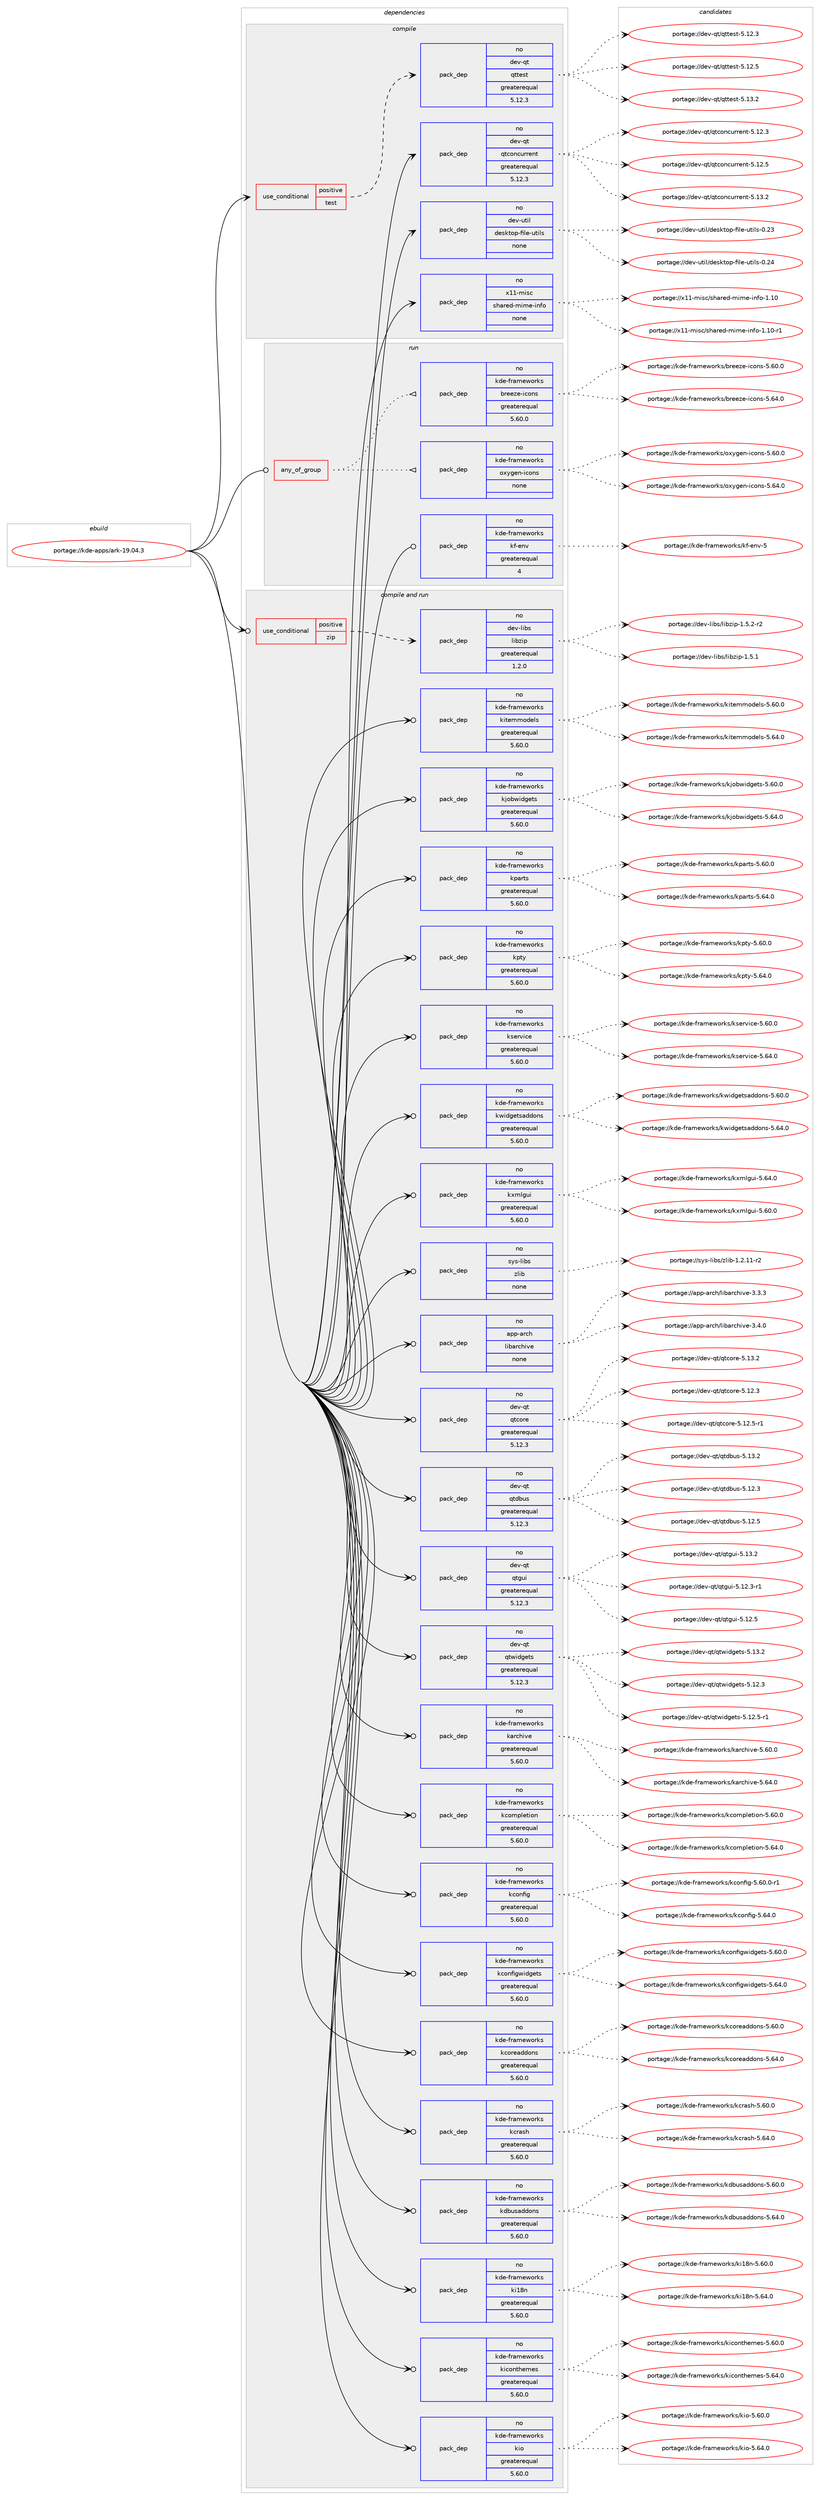 digraph prolog {

# *************
# Graph options
# *************

newrank=true;
concentrate=true;
compound=true;
graph [rankdir=LR,fontname=Helvetica,fontsize=10,ranksep=1.5];#, ranksep=2.5, nodesep=0.2];
edge  [arrowhead=vee];
node  [fontname=Helvetica,fontsize=10];

# **********
# The ebuild
# **********

subgraph cluster_leftcol {
color=gray;
label=<<i>ebuild</i>>;
id [label="portage://kde-apps/ark-19.04.3", color=red, width=4, href="../kde-apps/ark-19.04.3.svg"];
}

# ****************
# The dependencies
# ****************

subgraph cluster_midcol {
color=gray;
label=<<i>dependencies</i>>;
subgraph cluster_compile {
fillcolor="#eeeeee";
style=filled;
label=<<i>compile</i>>;
subgraph cond74898 {
dependency284868 [label=<<TABLE BORDER="0" CELLBORDER="1" CELLSPACING="0" CELLPADDING="4"><TR><TD ROWSPAN="3" CELLPADDING="10">use_conditional</TD></TR><TR><TD>positive</TD></TR><TR><TD>test</TD></TR></TABLE>>, shape=none, color=red];
subgraph pack205775 {
dependency284869 [label=<<TABLE BORDER="0" CELLBORDER="1" CELLSPACING="0" CELLPADDING="4" WIDTH="220"><TR><TD ROWSPAN="6" CELLPADDING="30">pack_dep</TD></TR><TR><TD WIDTH="110">no</TD></TR><TR><TD>dev-qt</TD></TR><TR><TD>qttest</TD></TR><TR><TD>greaterequal</TD></TR><TR><TD>5.12.3</TD></TR></TABLE>>, shape=none, color=blue];
}
dependency284868:e -> dependency284869:w [weight=20,style="dashed",arrowhead="vee"];
}
id:e -> dependency284868:w [weight=20,style="solid",arrowhead="vee"];
subgraph pack205776 {
dependency284870 [label=<<TABLE BORDER="0" CELLBORDER="1" CELLSPACING="0" CELLPADDING="4" WIDTH="220"><TR><TD ROWSPAN="6" CELLPADDING="30">pack_dep</TD></TR><TR><TD WIDTH="110">no</TD></TR><TR><TD>dev-qt</TD></TR><TR><TD>qtconcurrent</TD></TR><TR><TD>greaterequal</TD></TR><TR><TD>5.12.3</TD></TR></TABLE>>, shape=none, color=blue];
}
id:e -> dependency284870:w [weight=20,style="solid",arrowhead="vee"];
subgraph pack205777 {
dependency284871 [label=<<TABLE BORDER="0" CELLBORDER="1" CELLSPACING="0" CELLPADDING="4" WIDTH="220"><TR><TD ROWSPAN="6" CELLPADDING="30">pack_dep</TD></TR><TR><TD WIDTH="110">no</TD></TR><TR><TD>dev-util</TD></TR><TR><TD>desktop-file-utils</TD></TR><TR><TD>none</TD></TR><TR><TD></TD></TR></TABLE>>, shape=none, color=blue];
}
id:e -> dependency284871:w [weight=20,style="solid",arrowhead="vee"];
subgraph pack205778 {
dependency284872 [label=<<TABLE BORDER="0" CELLBORDER="1" CELLSPACING="0" CELLPADDING="4" WIDTH="220"><TR><TD ROWSPAN="6" CELLPADDING="30">pack_dep</TD></TR><TR><TD WIDTH="110">no</TD></TR><TR><TD>x11-misc</TD></TR><TR><TD>shared-mime-info</TD></TR><TR><TD>none</TD></TR><TR><TD></TD></TR></TABLE>>, shape=none, color=blue];
}
id:e -> dependency284872:w [weight=20,style="solid",arrowhead="vee"];
}
subgraph cluster_compileandrun {
fillcolor="#eeeeee";
style=filled;
label=<<i>compile and run</i>>;
subgraph cond74899 {
dependency284873 [label=<<TABLE BORDER="0" CELLBORDER="1" CELLSPACING="0" CELLPADDING="4"><TR><TD ROWSPAN="3" CELLPADDING="10">use_conditional</TD></TR><TR><TD>positive</TD></TR><TR><TD>zip</TD></TR></TABLE>>, shape=none, color=red];
subgraph pack205779 {
dependency284874 [label=<<TABLE BORDER="0" CELLBORDER="1" CELLSPACING="0" CELLPADDING="4" WIDTH="220"><TR><TD ROWSPAN="6" CELLPADDING="30">pack_dep</TD></TR><TR><TD WIDTH="110">no</TD></TR><TR><TD>dev-libs</TD></TR><TR><TD>libzip</TD></TR><TR><TD>greaterequal</TD></TR><TR><TD>1.2.0</TD></TR></TABLE>>, shape=none, color=blue];
}
dependency284873:e -> dependency284874:w [weight=20,style="dashed",arrowhead="vee"];
}
id:e -> dependency284873:w [weight=20,style="solid",arrowhead="odotvee"];
subgraph pack205780 {
dependency284875 [label=<<TABLE BORDER="0" CELLBORDER="1" CELLSPACING="0" CELLPADDING="4" WIDTH="220"><TR><TD ROWSPAN="6" CELLPADDING="30">pack_dep</TD></TR><TR><TD WIDTH="110">no</TD></TR><TR><TD>app-arch</TD></TR><TR><TD>libarchive</TD></TR><TR><TD>none</TD></TR><TR><TD></TD></TR></TABLE>>, shape=none, color=blue];
}
id:e -> dependency284875:w [weight=20,style="solid",arrowhead="odotvee"];
subgraph pack205781 {
dependency284876 [label=<<TABLE BORDER="0" CELLBORDER="1" CELLSPACING="0" CELLPADDING="4" WIDTH="220"><TR><TD ROWSPAN="6" CELLPADDING="30">pack_dep</TD></TR><TR><TD WIDTH="110">no</TD></TR><TR><TD>dev-qt</TD></TR><TR><TD>qtcore</TD></TR><TR><TD>greaterequal</TD></TR><TR><TD>5.12.3</TD></TR></TABLE>>, shape=none, color=blue];
}
id:e -> dependency284876:w [weight=20,style="solid",arrowhead="odotvee"];
subgraph pack205782 {
dependency284877 [label=<<TABLE BORDER="0" CELLBORDER="1" CELLSPACING="0" CELLPADDING="4" WIDTH="220"><TR><TD ROWSPAN="6" CELLPADDING="30">pack_dep</TD></TR><TR><TD WIDTH="110">no</TD></TR><TR><TD>dev-qt</TD></TR><TR><TD>qtdbus</TD></TR><TR><TD>greaterequal</TD></TR><TR><TD>5.12.3</TD></TR></TABLE>>, shape=none, color=blue];
}
id:e -> dependency284877:w [weight=20,style="solid",arrowhead="odotvee"];
subgraph pack205783 {
dependency284878 [label=<<TABLE BORDER="0" CELLBORDER="1" CELLSPACING="0" CELLPADDING="4" WIDTH="220"><TR><TD ROWSPAN="6" CELLPADDING="30">pack_dep</TD></TR><TR><TD WIDTH="110">no</TD></TR><TR><TD>dev-qt</TD></TR><TR><TD>qtgui</TD></TR><TR><TD>greaterequal</TD></TR><TR><TD>5.12.3</TD></TR></TABLE>>, shape=none, color=blue];
}
id:e -> dependency284878:w [weight=20,style="solid",arrowhead="odotvee"];
subgraph pack205784 {
dependency284879 [label=<<TABLE BORDER="0" CELLBORDER="1" CELLSPACING="0" CELLPADDING="4" WIDTH="220"><TR><TD ROWSPAN="6" CELLPADDING="30">pack_dep</TD></TR><TR><TD WIDTH="110">no</TD></TR><TR><TD>dev-qt</TD></TR><TR><TD>qtwidgets</TD></TR><TR><TD>greaterequal</TD></TR><TR><TD>5.12.3</TD></TR></TABLE>>, shape=none, color=blue];
}
id:e -> dependency284879:w [weight=20,style="solid",arrowhead="odotvee"];
subgraph pack205785 {
dependency284880 [label=<<TABLE BORDER="0" CELLBORDER="1" CELLSPACING="0" CELLPADDING="4" WIDTH="220"><TR><TD ROWSPAN="6" CELLPADDING="30">pack_dep</TD></TR><TR><TD WIDTH="110">no</TD></TR><TR><TD>kde-frameworks</TD></TR><TR><TD>karchive</TD></TR><TR><TD>greaterequal</TD></TR><TR><TD>5.60.0</TD></TR></TABLE>>, shape=none, color=blue];
}
id:e -> dependency284880:w [weight=20,style="solid",arrowhead="odotvee"];
subgraph pack205786 {
dependency284881 [label=<<TABLE BORDER="0" CELLBORDER="1" CELLSPACING="0" CELLPADDING="4" WIDTH="220"><TR><TD ROWSPAN="6" CELLPADDING="30">pack_dep</TD></TR><TR><TD WIDTH="110">no</TD></TR><TR><TD>kde-frameworks</TD></TR><TR><TD>kcompletion</TD></TR><TR><TD>greaterequal</TD></TR><TR><TD>5.60.0</TD></TR></TABLE>>, shape=none, color=blue];
}
id:e -> dependency284881:w [weight=20,style="solid",arrowhead="odotvee"];
subgraph pack205787 {
dependency284882 [label=<<TABLE BORDER="0" CELLBORDER="1" CELLSPACING="0" CELLPADDING="4" WIDTH="220"><TR><TD ROWSPAN="6" CELLPADDING="30">pack_dep</TD></TR><TR><TD WIDTH="110">no</TD></TR><TR><TD>kde-frameworks</TD></TR><TR><TD>kconfig</TD></TR><TR><TD>greaterequal</TD></TR><TR><TD>5.60.0</TD></TR></TABLE>>, shape=none, color=blue];
}
id:e -> dependency284882:w [weight=20,style="solid",arrowhead="odotvee"];
subgraph pack205788 {
dependency284883 [label=<<TABLE BORDER="0" CELLBORDER="1" CELLSPACING="0" CELLPADDING="4" WIDTH="220"><TR><TD ROWSPAN="6" CELLPADDING="30">pack_dep</TD></TR><TR><TD WIDTH="110">no</TD></TR><TR><TD>kde-frameworks</TD></TR><TR><TD>kconfigwidgets</TD></TR><TR><TD>greaterequal</TD></TR><TR><TD>5.60.0</TD></TR></TABLE>>, shape=none, color=blue];
}
id:e -> dependency284883:w [weight=20,style="solid",arrowhead="odotvee"];
subgraph pack205789 {
dependency284884 [label=<<TABLE BORDER="0" CELLBORDER="1" CELLSPACING="0" CELLPADDING="4" WIDTH="220"><TR><TD ROWSPAN="6" CELLPADDING="30">pack_dep</TD></TR><TR><TD WIDTH="110">no</TD></TR><TR><TD>kde-frameworks</TD></TR><TR><TD>kcoreaddons</TD></TR><TR><TD>greaterequal</TD></TR><TR><TD>5.60.0</TD></TR></TABLE>>, shape=none, color=blue];
}
id:e -> dependency284884:w [weight=20,style="solid",arrowhead="odotvee"];
subgraph pack205790 {
dependency284885 [label=<<TABLE BORDER="0" CELLBORDER="1" CELLSPACING="0" CELLPADDING="4" WIDTH="220"><TR><TD ROWSPAN="6" CELLPADDING="30">pack_dep</TD></TR><TR><TD WIDTH="110">no</TD></TR><TR><TD>kde-frameworks</TD></TR><TR><TD>kcrash</TD></TR><TR><TD>greaterequal</TD></TR><TR><TD>5.60.0</TD></TR></TABLE>>, shape=none, color=blue];
}
id:e -> dependency284885:w [weight=20,style="solid",arrowhead="odotvee"];
subgraph pack205791 {
dependency284886 [label=<<TABLE BORDER="0" CELLBORDER="1" CELLSPACING="0" CELLPADDING="4" WIDTH="220"><TR><TD ROWSPAN="6" CELLPADDING="30">pack_dep</TD></TR><TR><TD WIDTH="110">no</TD></TR><TR><TD>kde-frameworks</TD></TR><TR><TD>kdbusaddons</TD></TR><TR><TD>greaterequal</TD></TR><TR><TD>5.60.0</TD></TR></TABLE>>, shape=none, color=blue];
}
id:e -> dependency284886:w [weight=20,style="solid",arrowhead="odotvee"];
subgraph pack205792 {
dependency284887 [label=<<TABLE BORDER="0" CELLBORDER="1" CELLSPACING="0" CELLPADDING="4" WIDTH="220"><TR><TD ROWSPAN="6" CELLPADDING="30">pack_dep</TD></TR><TR><TD WIDTH="110">no</TD></TR><TR><TD>kde-frameworks</TD></TR><TR><TD>ki18n</TD></TR><TR><TD>greaterequal</TD></TR><TR><TD>5.60.0</TD></TR></TABLE>>, shape=none, color=blue];
}
id:e -> dependency284887:w [weight=20,style="solid",arrowhead="odotvee"];
subgraph pack205793 {
dependency284888 [label=<<TABLE BORDER="0" CELLBORDER="1" CELLSPACING="0" CELLPADDING="4" WIDTH="220"><TR><TD ROWSPAN="6" CELLPADDING="30">pack_dep</TD></TR><TR><TD WIDTH="110">no</TD></TR><TR><TD>kde-frameworks</TD></TR><TR><TD>kiconthemes</TD></TR><TR><TD>greaterequal</TD></TR><TR><TD>5.60.0</TD></TR></TABLE>>, shape=none, color=blue];
}
id:e -> dependency284888:w [weight=20,style="solid",arrowhead="odotvee"];
subgraph pack205794 {
dependency284889 [label=<<TABLE BORDER="0" CELLBORDER="1" CELLSPACING="0" CELLPADDING="4" WIDTH="220"><TR><TD ROWSPAN="6" CELLPADDING="30">pack_dep</TD></TR><TR><TD WIDTH="110">no</TD></TR><TR><TD>kde-frameworks</TD></TR><TR><TD>kio</TD></TR><TR><TD>greaterequal</TD></TR><TR><TD>5.60.0</TD></TR></TABLE>>, shape=none, color=blue];
}
id:e -> dependency284889:w [weight=20,style="solid",arrowhead="odotvee"];
subgraph pack205795 {
dependency284890 [label=<<TABLE BORDER="0" CELLBORDER="1" CELLSPACING="0" CELLPADDING="4" WIDTH="220"><TR><TD ROWSPAN="6" CELLPADDING="30">pack_dep</TD></TR><TR><TD WIDTH="110">no</TD></TR><TR><TD>kde-frameworks</TD></TR><TR><TD>kitemmodels</TD></TR><TR><TD>greaterequal</TD></TR><TR><TD>5.60.0</TD></TR></TABLE>>, shape=none, color=blue];
}
id:e -> dependency284890:w [weight=20,style="solid",arrowhead="odotvee"];
subgraph pack205796 {
dependency284891 [label=<<TABLE BORDER="0" CELLBORDER="1" CELLSPACING="0" CELLPADDING="4" WIDTH="220"><TR><TD ROWSPAN="6" CELLPADDING="30">pack_dep</TD></TR><TR><TD WIDTH="110">no</TD></TR><TR><TD>kde-frameworks</TD></TR><TR><TD>kjobwidgets</TD></TR><TR><TD>greaterequal</TD></TR><TR><TD>5.60.0</TD></TR></TABLE>>, shape=none, color=blue];
}
id:e -> dependency284891:w [weight=20,style="solid",arrowhead="odotvee"];
subgraph pack205797 {
dependency284892 [label=<<TABLE BORDER="0" CELLBORDER="1" CELLSPACING="0" CELLPADDING="4" WIDTH="220"><TR><TD ROWSPAN="6" CELLPADDING="30">pack_dep</TD></TR><TR><TD WIDTH="110">no</TD></TR><TR><TD>kde-frameworks</TD></TR><TR><TD>kparts</TD></TR><TR><TD>greaterequal</TD></TR><TR><TD>5.60.0</TD></TR></TABLE>>, shape=none, color=blue];
}
id:e -> dependency284892:w [weight=20,style="solid",arrowhead="odotvee"];
subgraph pack205798 {
dependency284893 [label=<<TABLE BORDER="0" CELLBORDER="1" CELLSPACING="0" CELLPADDING="4" WIDTH="220"><TR><TD ROWSPAN="6" CELLPADDING="30">pack_dep</TD></TR><TR><TD WIDTH="110">no</TD></TR><TR><TD>kde-frameworks</TD></TR><TR><TD>kpty</TD></TR><TR><TD>greaterequal</TD></TR><TR><TD>5.60.0</TD></TR></TABLE>>, shape=none, color=blue];
}
id:e -> dependency284893:w [weight=20,style="solid",arrowhead="odotvee"];
subgraph pack205799 {
dependency284894 [label=<<TABLE BORDER="0" CELLBORDER="1" CELLSPACING="0" CELLPADDING="4" WIDTH="220"><TR><TD ROWSPAN="6" CELLPADDING="30">pack_dep</TD></TR><TR><TD WIDTH="110">no</TD></TR><TR><TD>kde-frameworks</TD></TR><TR><TD>kservice</TD></TR><TR><TD>greaterequal</TD></TR><TR><TD>5.60.0</TD></TR></TABLE>>, shape=none, color=blue];
}
id:e -> dependency284894:w [weight=20,style="solid",arrowhead="odotvee"];
subgraph pack205800 {
dependency284895 [label=<<TABLE BORDER="0" CELLBORDER="1" CELLSPACING="0" CELLPADDING="4" WIDTH="220"><TR><TD ROWSPAN="6" CELLPADDING="30">pack_dep</TD></TR><TR><TD WIDTH="110">no</TD></TR><TR><TD>kde-frameworks</TD></TR><TR><TD>kwidgetsaddons</TD></TR><TR><TD>greaterequal</TD></TR><TR><TD>5.60.0</TD></TR></TABLE>>, shape=none, color=blue];
}
id:e -> dependency284895:w [weight=20,style="solid",arrowhead="odotvee"];
subgraph pack205801 {
dependency284896 [label=<<TABLE BORDER="0" CELLBORDER="1" CELLSPACING="0" CELLPADDING="4" WIDTH="220"><TR><TD ROWSPAN="6" CELLPADDING="30">pack_dep</TD></TR><TR><TD WIDTH="110">no</TD></TR><TR><TD>kde-frameworks</TD></TR><TR><TD>kxmlgui</TD></TR><TR><TD>greaterequal</TD></TR><TR><TD>5.60.0</TD></TR></TABLE>>, shape=none, color=blue];
}
id:e -> dependency284896:w [weight=20,style="solid",arrowhead="odotvee"];
subgraph pack205802 {
dependency284897 [label=<<TABLE BORDER="0" CELLBORDER="1" CELLSPACING="0" CELLPADDING="4" WIDTH="220"><TR><TD ROWSPAN="6" CELLPADDING="30">pack_dep</TD></TR><TR><TD WIDTH="110">no</TD></TR><TR><TD>sys-libs</TD></TR><TR><TD>zlib</TD></TR><TR><TD>none</TD></TR><TR><TD></TD></TR></TABLE>>, shape=none, color=blue];
}
id:e -> dependency284897:w [weight=20,style="solid",arrowhead="odotvee"];
}
subgraph cluster_run {
fillcolor="#eeeeee";
style=filled;
label=<<i>run</i>>;
subgraph any4092 {
dependency284898 [label=<<TABLE BORDER="0" CELLBORDER="1" CELLSPACING="0" CELLPADDING="4"><TR><TD CELLPADDING="10">any_of_group</TD></TR></TABLE>>, shape=none, color=red];subgraph pack205803 {
dependency284899 [label=<<TABLE BORDER="0" CELLBORDER="1" CELLSPACING="0" CELLPADDING="4" WIDTH="220"><TR><TD ROWSPAN="6" CELLPADDING="30">pack_dep</TD></TR><TR><TD WIDTH="110">no</TD></TR><TR><TD>kde-frameworks</TD></TR><TR><TD>breeze-icons</TD></TR><TR><TD>greaterequal</TD></TR><TR><TD>5.60.0</TD></TR></TABLE>>, shape=none, color=blue];
}
dependency284898:e -> dependency284899:w [weight=20,style="dotted",arrowhead="oinv"];
subgraph pack205804 {
dependency284900 [label=<<TABLE BORDER="0" CELLBORDER="1" CELLSPACING="0" CELLPADDING="4" WIDTH="220"><TR><TD ROWSPAN="6" CELLPADDING="30">pack_dep</TD></TR><TR><TD WIDTH="110">no</TD></TR><TR><TD>kde-frameworks</TD></TR><TR><TD>oxygen-icons</TD></TR><TR><TD>none</TD></TR><TR><TD></TD></TR></TABLE>>, shape=none, color=blue];
}
dependency284898:e -> dependency284900:w [weight=20,style="dotted",arrowhead="oinv"];
}
id:e -> dependency284898:w [weight=20,style="solid",arrowhead="odot"];
subgraph pack205805 {
dependency284901 [label=<<TABLE BORDER="0" CELLBORDER="1" CELLSPACING="0" CELLPADDING="4" WIDTH="220"><TR><TD ROWSPAN="6" CELLPADDING="30">pack_dep</TD></TR><TR><TD WIDTH="110">no</TD></TR><TR><TD>kde-frameworks</TD></TR><TR><TD>kf-env</TD></TR><TR><TD>greaterequal</TD></TR><TR><TD>4</TD></TR></TABLE>>, shape=none, color=blue];
}
id:e -> dependency284901:w [weight=20,style="solid",arrowhead="odot"];
}
}

# **************
# The candidates
# **************

subgraph cluster_choices {
rank=same;
color=gray;
label=<<i>candidates</i>>;

subgraph choice205775 {
color=black;
nodesep=1;
choiceportage100101118451131164711311611610111511645534649504651 [label="portage://dev-qt/qttest-5.12.3", color=red, width=4,href="../dev-qt/qttest-5.12.3.svg"];
choiceportage100101118451131164711311611610111511645534649504653 [label="portage://dev-qt/qttest-5.12.5", color=red, width=4,href="../dev-qt/qttest-5.12.5.svg"];
choiceportage100101118451131164711311611610111511645534649514650 [label="portage://dev-qt/qttest-5.13.2", color=red, width=4,href="../dev-qt/qttest-5.13.2.svg"];
dependency284869:e -> choiceportage100101118451131164711311611610111511645534649504651:w [style=dotted,weight="100"];
dependency284869:e -> choiceportage100101118451131164711311611610111511645534649504653:w [style=dotted,weight="100"];
dependency284869:e -> choiceportage100101118451131164711311611610111511645534649514650:w [style=dotted,weight="100"];
}
subgraph choice205776 {
color=black;
nodesep=1;
choiceportage1001011184511311647113116991111109911711411410111011645534649504651 [label="portage://dev-qt/qtconcurrent-5.12.3", color=red, width=4,href="../dev-qt/qtconcurrent-5.12.3.svg"];
choiceportage1001011184511311647113116991111109911711411410111011645534649504653 [label="portage://dev-qt/qtconcurrent-5.12.5", color=red, width=4,href="../dev-qt/qtconcurrent-5.12.5.svg"];
choiceportage1001011184511311647113116991111109911711411410111011645534649514650 [label="portage://dev-qt/qtconcurrent-5.13.2", color=red, width=4,href="../dev-qt/qtconcurrent-5.13.2.svg"];
dependency284870:e -> choiceportage1001011184511311647113116991111109911711411410111011645534649504651:w [style=dotted,weight="100"];
dependency284870:e -> choiceportage1001011184511311647113116991111109911711411410111011645534649504653:w [style=dotted,weight="100"];
dependency284870:e -> choiceportage1001011184511311647113116991111109911711411410111011645534649514650:w [style=dotted,weight="100"];
}
subgraph choice205777 {
color=black;
nodesep=1;
choiceportage100101118451171161051084710010111510711611111245102105108101451171161051081154548465051 [label="portage://dev-util/desktop-file-utils-0.23", color=red, width=4,href="../dev-util/desktop-file-utils-0.23.svg"];
choiceportage100101118451171161051084710010111510711611111245102105108101451171161051081154548465052 [label="portage://dev-util/desktop-file-utils-0.24", color=red, width=4,href="../dev-util/desktop-file-utils-0.24.svg"];
dependency284871:e -> choiceportage100101118451171161051084710010111510711611111245102105108101451171161051081154548465051:w [style=dotted,weight="100"];
dependency284871:e -> choiceportage100101118451171161051084710010111510711611111245102105108101451171161051081154548465052:w [style=dotted,weight="100"];
}
subgraph choice205778 {
color=black;
nodesep=1;
choiceportage12049494510910511599471151049711410110045109105109101451051101021114549464948 [label="portage://x11-misc/shared-mime-info-1.10", color=red, width=4,href="../x11-misc/shared-mime-info-1.10.svg"];
choiceportage120494945109105115994711510497114101100451091051091014510511010211145494649484511449 [label="portage://x11-misc/shared-mime-info-1.10-r1", color=red, width=4,href="../x11-misc/shared-mime-info-1.10-r1.svg"];
dependency284872:e -> choiceportage12049494510910511599471151049711410110045109105109101451051101021114549464948:w [style=dotted,weight="100"];
dependency284872:e -> choiceportage120494945109105115994711510497114101100451091051091014510511010211145494649484511449:w [style=dotted,weight="100"];
}
subgraph choice205779 {
color=black;
nodesep=1;
choiceportage10010111845108105981154710810598122105112454946534649 [label="portage://dev-libs/libzip-1.5.1", color=red, width=4,href="../dev-libs/libzip-1.5.1.svg"];
choiceportage100101118451081059811547108105981221051124549465346504511450 [label="portage://dev-libs/libzip-1.5.2-r2", color=red, width=4,href="../dev-libs/libzip-1.5.2-r2.svg"];
dependency284874:e -> choiceportage10010111845108105981154710810598122105112454946534649:w [style=dotted,weight="100"];
dependency284874:e -> choiceportage100101118451081059811547108105981221051124549465346504511450:w [style=dotted,weight="100"];
}
subgraph choice205780 {
color=black;
nodesep=1;
choiceportage9711211245971149910447108105989711499104105118101455146514651 [label="portage://app-arch/libarchive-3.3.3", color=red, width=4,href="../app-arch/libarchive-3.3.3.svg"];
choiceportage9711211245971149910447108105989711499104105118101455146524648 [label="portage://app-arch/libarchive-3.4.0", color=red, width=4,href="../app-arch/libarchive-3.4.0.svg"];
dependency284875:e -> choiceportage9711211245971149910447108105989711499104105118101455146514651:w [style=dotted,weight="100"];
dependency284875:e -> choiceportage9711211245971149910447108105989711499104105118101455146524648:w [style=dotted,weight="100"];
}
subgraph choice205781 {
color=black;
nodesep=1;
choiceportage10010111845113116471131169911111410145534649504651 [label="portage://dev-qt/qtcore-5.12.3", color=red, width=4,href="../dev-qt/qtcore-5.12.3.svg"];
choiceportage100101118451131164711311699111114101455346495046534511449 [label="portage://dev-qt/qtcore-5.12.5-r1", color=red, width=4,href="../dev-qt/qtcore-5.12.5-r1.svg"];
choiceportage10010111845113116471131169911111410145534649514650 [label="portage://dev-qt/qtcore-5.13.2", color=red, width=4,href="../dev-qt/qtcore-5.13.2.svg"];
dependency284876:e -> choiceportage10010111845113116471131169911111410145534649504651:w [style=dotted,weight="100"];
dependency284876:e -> choiceportage100101118451131164711311699111114101455346495046534511449:w [style=dotted,weight="100"];
dependency284876:e -> choiceportage10010111845113116471131169911111410145534649514650:w [style=dotted,weight="100"];
}
subgraph choice205782 {
color=black;
nodesep=1;
choiceportage10010111845113116471131161009811711545534649504651 [label="portage://dev-qt/qtdbus-5.12.3", color=red, width=4,href="../dev-qt/qtdbus-5.12.3.svg"];
choiceportage10010111845113116471131161009811711545534649504653 [label="portage://dev-qt/qtdbus-5.12.5", color=red, width=4,href="../dev-qt/qtdbus-5.12.5.svg"];
choiceportage10010111845113116471131161009811711545534649514650 [label="portage://dev-qt/qtdbus-5.13.2", color=red, width=4,href="../dev-qt/qtdbus-5.13.2.svg"];
dependency284877:e -> choiceportage10010111845113116471131161009811711545534649504651:w [style=dotted,weight="100"];
dependency284877:e -> choiceportage10010111845113116471131161009811711545534649504653:w [style=dotted,weight="100"];
dependency284877:e -> choiceportage10010111845113116471131161009811711545534649514650:w [style=dotted,weight="100"];
}
subgraph choice205783 {
color=black;
nodesep=1;
choiceportage1001011184511311647113116103117105455346495046514511449 [label="portage://dev-qt/qtgui-5.12.3-r1", color=red, width=4,href="../dev-qt/qtgui-5.12.3-r1.svg"];
choiceportage100101118451131164711311610311710545534649504653 [label="portage://dev-qt/qtgui-5.12.5", color=red, width=4,href="../dev-qt/qtgui-5.12.5.svg"];
choiceportage100101118451131164711311610311710545534649514650 [label="portage://dev-qt/qtgui-5.13.2", color=red, width=4,href="../dev-qt/qtgui-5.13.2.svg"];
dependency284878:e -> choiceportage1001011184511311647113116103117105455346495046514511449:w [style=dotted,weight="100"];
dependency284878:e -> choiceportage100101118451131164711311610311710545534649504653:w [style=dotted,weight="100"];
dependency284878:e -> choiceportage100101118451131164711311610311710545534649514650:w [style=dotted,weight="100"];
}
subgraph choice205784 {
color=black;
nodesep=1;
choiceportage100101118451131164711311611910510010310111611545534649504651 [label="portage://dev-qt/qtwidgets-5.12.3", color=red, width=4,href="../dev-qt/qtwidgets-5.12.3.svg"];
choiceportage1001011184511311647113116119105100103101116115455346495046534511449 [label="portage://dev-qt/qtwidgets-5.12.5-r1", color=red, width=4,href="../dev-qt/qtwidgets-5.12.5-r1.svg"];
choiceportage100101118451131164711311611910510010310111611545534649514650 [label="portage://dev-qt/qtwidgets-5.13.2", color=red, width=4,href="../dev-qt/qtwidgets-5.13.2.svg"];
dependency284879:e -> choiceportage100101118451131164711311611910510010310111611545534649504651:w [style=dotted,weight="100"];
dependency284879:e -> choiceportage1001011184511311647113116119105100103101116115455346495046534511449:w [style=dotted,weight="100"];
dependency284879:e -> choiceportage100101118451131164711311611910510010310111611545534649514650:w [style=dotted,weight="100"];
}
subgraph choice205785 {
color=black;
nodesep=1;
choiceportage107100101451021149710910111911111410711547107971149910410511810145534654484648 [label="portage://kde-frameworks/karchive-5.60.0", color=red, width=4,href="../kde-frameworks/karchive-5.60.0.svg"];
choiceportage107100101451021149710910111911111410711547107971149910410511810145534654524648 [label="portage://kde-frameworks/karchive-5.64.0", color=red, width=4,href="../kde-frameworks/karchive-5.64.0.svg"];
dependency284880:e -> choiceportage107100101451021149710910111911111410711547107971149910410511810145534654484648:w [style=dotted,weight="100"];
dependency284880:e -> choiceportage107100101451021149710910111911111410711547107971149910410511810145534654524648:w [style=dotted,weight="100"];
}
subgraph choice205786 {
color=black;
nodesep=1;
choiceportage1071001014510211497109101119111114107115471079911110911210810111610511111045534654484648 [label="portage://kde-frameworks/kcompletion-5.60.0", color=red, width=4,href="../kde-frameworks/kcompletion-5.60.0.svg"];
choiceportage1071001014510211497109101119111114107115471079911110911210810111610511111045534654524648 [label="portage://kde-frameworks/kcompletion-5.64.0", color=red, width=4,href="../kde-frameworks/kcompletion-5.64.0.svg"];
dependency284881:e -> choiceportage1071001014510211497109101119111114107115471079911110911210810111610511111045534654484648:w [style=dotted,weight="100"];
dependency284881:e -> choiceportage1071001014510211497109101119111114107115471079911110911210810111610511111045534654524648:w [style=dotted,weight="100"];
}
subgraph choice205787 {
color=black;
nodesep=1;
choiceportage10710010145102114971091011191111141071154710799111110102105103455346544846484511449 [label="portage://kde-frameworks/kconfig-5.60.0-r1", color=red, width=4,href="../kde-frameworks/kconfig-5.60.0-r1.svg"];
choiceportage1071001014510211497109101119111114107115471079911111010210510345534654524648 [label="portage://kde-frameworks/kconfig-5.64.0", color=red, width=4,href="../kde-frameworks/kconfig-5.64.0.svg"];
dependency284882:e -> choiceportage10710010145102114971091011191111141071154710799111110102105103455346544846484511449:w [style=dotted,weight="100"];
dependency284882:e -> choiceportage1071001014510211497109101119111114107115471079911111010210510345534654524648:w [style=dotted,weight="100"];
}
subgraph choice205788 {
color=black;
nodesep=1;
choiceportage1071001014510211497109101119111114107115471079911111010210510311910510010310111611545534654484648 [label="portage://kde-frameworks/kconfigwidgets-5.60.0", color=red, width=4,href="../kde-frameworks/kconfigwidgets-5.60.0.svg"];
choiceportage1071001014510211497109101119111114107115471079911111010210510311910510010310111611545534654524648 [label="portage://kde-frameworks/kconfigwidgets-5.64.0", color=red, width=4,href="../kde-frameworks/kconfigwidgets-5.64.0.svg"];
dependency284883:e -> choiceportage1071001014510211497109101119111114107115471079911111010210510311910510010310111611545534654484648:w [style=dotted,weight="100"];
dependency284883:e -> choiceportage1071001014510211497109101119111114107115471079911111010210510311910510010310111611545534654524648:w [style=dotted,weight="100"];
}
subgraph choice205789 {
color=black;
nodesep=1;
choiceportage107100101451021149710910111911111410711547107991111141019710010011111011545534654484648 [label="portage://kde-frameworks/kcoreaddons-5.60.0", color=red, width=4,href="../kde-frameworks/kcoreaddons-5.60.0.svg"];
choiceportage107100101451021149710910111911111410711547107991111141019710010011111011545534654524648 [label="portage://kde-frameworks/kcoreaddons-5.64.0", color=red, width=4,href="../kde-frameworks/kcoreaddons-5.64.0.svg"];
dependency284884:e -> choiceportage107100101451021149710910111911111410711547107991111141019710010011111011545534654484648:w [style=dotted,weight="100"];
dependency284884:e -> choiceportage107100101451021149710910111911111410711547107991111141019710010011111011545534654524648:w [style=dotted,weight="100"];
}
subgraph choice205790 {
color=black;
nodesep=1;
choiceportage107100101451021149710910111911111410711547107991149711510445534654484648 [label="portage://kde-frameworks/kcrash-5.60.0", color=red, width=4,href="../kde-frameworks/kcrash-5.60.0.svg"];
choiceportage107100101451021149710910111911111410711547107991149711510445534654524648 [label="portage://kde-frameworks/kcrash-5.64.0", color=red, width=4,href="../kde-frameworks/kcrash-5.64.0.svg"];
dependency284885:e -> choiceportage107100101451021149710910111911111410711547107991149711510445534654484648:w [style=dotted,weight="100"];
dependency284885:e -> choiceportage107100101451021149710910111911111410711547107991149711510445534654524648:w [style=dotted,weight="100"];
}
subgraph choice205791 {
color=black;
nodesep=1;
choiceportage107100101451021149710910111911111410711547107100981171159710010011111011545534654484648 [label="portage://kde-frameworks/kdbusaddons-5.60.0", color=red, width=4,href="../kde-frameworks/kdbusaddons-5.60.0.svg"];
choiceportage107100101451021149710910111911111410711547107100981171159710010011111011545534654524648 [label="portage://kde-frameworks/kdbusaddons-5.64.0", color=red, width=4,href="../kde-frameworks/kdbusaddons-5.64.0.svg"];
dependency284886:e -> choiceportage107100101451021149710910111911111410711547107100981171159710010011111011545534654484648:w [style=dotted,weight="100"];
dependency284886:e -> choiceportage107100101451021149710910111911111410711547107100981171159710010011111011545534654524648:w [style=dotted,weight="100"];
}
subgraph choice205792 {
color=black;
nodesep=1;
choiceportage107100101451021149710910111911111410711547107105495611045534654484648 [label="portage://kde-frameworks/ki18n-5.60.0", color=red, width=4,href="../kde-frameworks/ki18n-5.60.0.svg"];
choiceportage107100101451021149710910111911111410711547107105495611045534654524648 [label="portage://kde-frameworks/ki18n-5.64.0", color=red, width=4,href="../kde-frameworks/ki18n-5.64.0.svg"];
dependency284887:e -> choiceportage107100101451021149710910111911111410711547107105495611045534654484648:w [style=dotted,weight="100"];
dependency284887:e -> choiceportage107100101451021149710910111911111410711547107105495611045534654524648:w [style=dotted,weight="100"];
}
subgraph choice205793 {
color=black;
nodesep=1;
choiceportage1071001014510211497109101119111114107115471071059911111011610410110910111545534654484648 [label="portage://kde-frameworks/kiconthemes-5.60.0", color=red, width=4,href="../kde-frameworks/kiconthemes-5.60.0.svg"];
choiceportage1071001014510211497109101119111114107115471071059911111011610410110910111545534654524648 [label="portage://kde-frameworks/kiconthemes-5.64.0", color=red, width=4,href="../kde-frameworks/kiconthemes-5.64.0.svg"];
dependency284888:e -> choiceportage1071001014510211497109101119111114107115471071059911111011610410110910111545534654484648:w [style=dotted,weight="100"];
dependency284888:e -> choiceportage1071001014510211497109101119111114107115471071059911111011610410110910111545534654524648:w [style=dotted,weight="100"];
}
subgraph choice205794 {
color=black;
nodesep=1;
choiceportage10710010145102114971091011191111141071154710710511145534654484648 [label="portage://kde-frameworks/kio-5.60.0", color=red, width=4,href="../kde-frameworks/kio-5.60.0.svg"];
choiceportage10710010145102114971091011191111141071154710710511145534654524648 [label="portage://kde-frameworks/kio-5.64.0", color=red, width=4,href="../kde-frameworks/kio-5.64.0.svg"];
dependency284889:e -> choiceportage10710010145102114971091011191111141071154710710511145534654484648:w [style=dotted,weight="100"];
dependency284889:e -> choiceportage10710010145102114971091011191111141071154710710511145534654524648:w [style=dotted,weight="100"];
}
subgraph choice205795 {
color=black;
nodesep=1;
choiceportage10710010145102114971091011191111141071154710710511610110910911110010110811545534654484648 [label="portage://kde-frameworks/kitemmodels-5.60.0", color=red, width=4,href="../kde-frameworks/kitemmodels-5.60.0.svg"];
choiceportage10710010145102114971091011191111141071154710710511610110910911110010110811545534654524648 [label="portage://kde-frameworks/kitemmodels-5.64.0", color=red, width=4,href="../kde-frameworks/kitemmodels-5.64.0.svg"];
dependency284890:e -> choiceportage10710010145102114971091011191111141071154710710511610110910911110010110811545534654484648:w [style=dotted,weight="100"];
dependency284890:e -> choiceportage10710010145102114971091011191111141071154710710511610110910911110010110811545534654524648:w [style=dotted,weight="100"];
}
subgraph choice205796 {
color=black;
nodesep=1;
choiceportage1071001014510211497109101119111114107115471071061119811910510010310111611545534654484648 [label="portage://kde-frameworks/kjobwidgets-5.60.0", color=red, width=4,href="../kde-frameworks/kjobwidgets-5.60.0.svg"];
choiceportage1071001014510211497109101119111114107115471071061119811910510010310111611545534654524648 [label="portage://kde-frameworks/kjobwidgets-5.64.0", color=red, width=4,href="../kde-frameworks/kjobwidgets-5.64.0.svg"];
dependency284891:e -> choiceportage1071001014510211497109101119111114107115471071061119811910510010310111611545534654484648:w [style=dotted,weight="100"];
dependency284891:e -> choiceportage1071001014510211497109101119111114107115471071061119811910510010310111611545534654524648:w [style=dotted,weight="100"];
}
subgraph choice205797 {
color=black;
nodesep=1;
choiceportage1071001014510211497109101119111114107115471071129711411611545534654484648 [label="portage://kde-frameworks/kparts-5.60.0", color=red, width=4,href="../kde-frameworks/kparts-5.60.0.svg"];
choiceportage1071001014510211497109101119111114107115471071129711411611545534654524648 [label="portage://kde-frameworks/kparts-5.64.0", color=red, width=4,href="../kde-frameworks/kparts-5.64.0.svg"];
dependency284892:e -> choiceportage1071001014510211497109101119111114107115471071129711411611545534654484648:w [style=dotted,weight="100"];
dependency284892:e -> choiceportage1071001014510211497109101119111114107115471071129711411611545534654524648:w [style=dotted,weight="100"];
}
subgraph choice205798 {
color=black;
nodesep=1;
choiceportage10710010145102114971091011191111141071154710711211612145534654484648 [label="portage://kde-frameworks/kpty-5.60.0", color=red, width=4,href="../kde-frameworks/kpty-5.60.0.svg"];
choiceportage10710010145102114971091011191111141071154710711211612145534654524648 [label="portage://kde-frameworks/kpty-5.64.0", color=red, width=4,href="../kde-frameworks/kpty-5.64.0.svg"];
dependency284893:e -> choiceportage10710010145102114971091011191111141071154710711211612145534654484648:w [style=dotted,weight="100"];
dependency284893:e -> choiceportage10710010145102114971091011191111141071154710711211612145534654524648:w [style=dotted,weight="100"];
}
subgraph choice205799 {
color=black;
nodesep=1;
choiceportage1071001014510211497109101119111114107115471071151011141181059910145534654484648 [label="portage://kde-frameworks/kservice-5.60.0", color=red, width=4,href="../kde-frameworks/kservice-5.60.0.svg"];
choiceportage1071001014510211497109101119111114107115471071151011141181059910145534654524648 [label="portage://kde-frameworks/kservice-5.64.0", color=red, width=4,href="../kde-frameworks/kservice-5.64.0.svg"];
dependency284894:e -> choiceportage1071001014510211497109101119111114107115471071151011141181059910145534654484648:w [style=dotted,weight="100"];
dependency284894:e -> choiceportage1071001014510211497109101119111114107115471071151011141181059910145534654524648:w [style=dotted,weight="100"];
}
subgraph choice205800 {
color=black;
nodesep=1;
choiceportage1071001014510211497109101119111114107115471071191051001031011161159710010011111011545534654484648 [label="portage://kde-frameworks/kwidgetsaddons-5.60.0", color=red, width=4,href="../kde-frameworks/kwidgetsaddons-5.60.0.svg"];
choiceportage1071001014510211497109101119111114107115471071191051001031011161159710010011111011545534654524648 [label="portage://kde-frameworks/kwidgetsaddons-5.64.0", color=red, width=4,href="../kde-frameworks/kwidgetsaddons-5.64.0.svg"];
dependency284895:e -> choiceportage1071001014510211497109101119111114107115471071191051001031011161159710010011111011545534654484648:w [style=dotted,weight="100"];
dependency284895:e -> choiceportage1071001014510211497109101119111114107115471071191051001031011161159710010011111011545534654524648:w [style=dotted,weight="100"];
}
subgraph choice205801 {
color=black;
nodesep=1;
choiceportage10710010145102114971091011191111141071154710712010910810311710545534654484648 [label="portage://kde-frameworks/kxmlgui-5.60.0", color=red, width=4,href="../kde-frameworks/kxmlgui-5.60.0.svg"];
choiceportage10710010145102114971091011191111141071154710712010910810311710545534654524648 [label="portage://kde-frameworks/kxmlgui-5.64.0", color=red, width=4,href="../kde-frameworks/kxmlgui-5.64.0.svg"];
dependency284896:e -> choiceportage10710010145102114971091011191111141071154710712010910810311710545534654484648:w [style=dotted,weight="100"];
dependency284896:e -> choiceportage10710010145102114971091011191111141071154710712010910810311710545534654524648:w [style=dotted,weight="100"];
}
subgraph choice205802 {
color=black;
nodesep=1;
choiceportage11512111545108105981154712210810598454946504649494511450 [label="portage://sys-libs/zlib-1.2.11-r2", color=red, width=4,href="../sys-libs/zlib-1.2.11-r2.svg"];
dependency284897:e -> choiceportage11512111545108105981154712210810598454946504649494511450:w [style=dotted,weight="100"];
}
subgraph choice205803 {
color=black;
nodesep=1;
choiceportage10710010145102114971091011191111141071154798114101101122101451059911111011545534654484648 [label="portage://kde-frameworks/breeze-icons-5.60.0", color=red, width=4,href="../kde-frameworks/breeze-icons-5.60.0.svg"];
choiceportage10710010145102114971091011191111141071154798114101101122101451059911111011545534654524648 [label="portage://kde-frameworks/breeze-icons-5.64.0", color=red, width=4,href="../kde-frameworks/breeze-icons-5.64.0.svg"];
dependency284899:e -> choiceportage10710010145102114971091011191111141071154798114101101122101451059911111011545534654484648:w [style=dotted,weight="100"];
dependency284899:e -> choiceportage10710010145102114971091011191111141071154798114101101122101451059911111011545534654524648:w [style=dotted,weight="100"];
}
subgraph choice205804 {
color=black;
nodesep=1;
choiceportage107100101451021149710910111911111410711547111120121103101110451059911111011545534654484648 [label="portage://kde-frameworks/oxygen-icons-5.60.0", color=red, width=4,href="../kde-frameworks/oxygen-icons-5.60.0.svg"];
choiceportage107100101451021149710910111911111410711547111120121103101110451059911111011545534654524648 [label="portage://kde-frameworks/oxygen-icons-5.64.0", color=red, width=4,href="../kde-frameworks/oxygen-icons-5.64.0.svg"];
dependency284900:e -> choiceportage107100101451021149710910111911111410711547111120121103101110451059911111011545534654484648:w [style=dotted,weight="100"];
dependency284900:e -> choiceportage107100101451021149710910111911111410711547111120121103101110451059911111011545534654524648:w [style=dotted,weight="100"];
}
subgraph choice205805 {
color=black;
nodesep=1;
choiceportage107100101451021149710910111911111410711547107102451011101184553 [label="portage://kde-frameworks/kf-env-5", color=red, width=4,href="../kde-frameworks/kf-env-5.svg"];
dependency284901:e -> choiceportage107100101451021149710910111911111410711547107102451011101184553:w [style=dotted,weight="100"];
}
}

}
